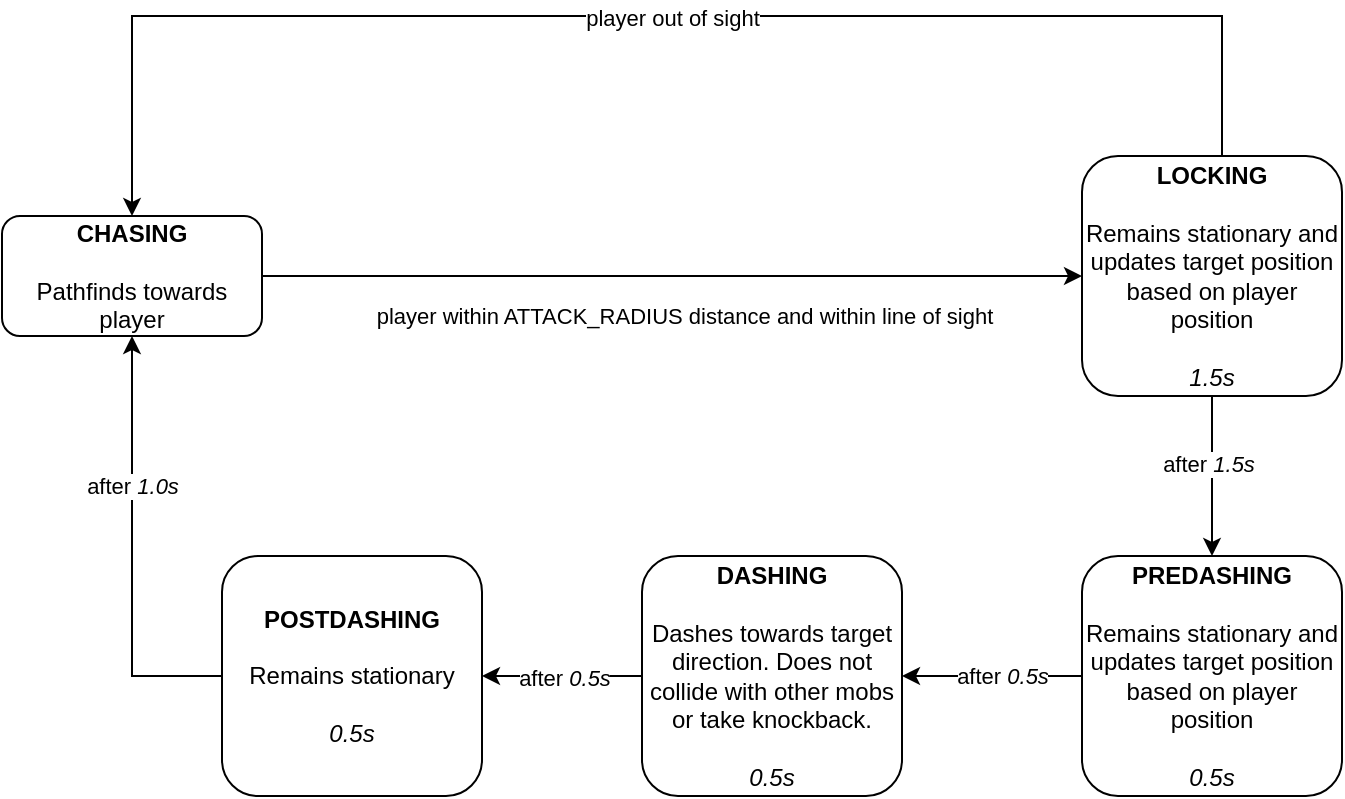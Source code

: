 <mxfile version="21.6.2" type="device">
  <diagram id="C5RBs43oDa-KdzZeNtuy" name="Page-1">
    <mxGraphModel dx="860" dy="889" grid="1" gridSize="10" guides="1" tooltips="1" connect="1" arrows="1" fold="1" page="1" pageScale="1" pageWidth="827" pageHeight="1169" math="0" shadow="0">
      <root>
        <mxCell id="WIyWlLk6GJQsqaUBKTNV-0" />
        <mxCell id="WIyWlLk6GJQsqaUBKTNV-1" parent="WIyWlLk6GJQsqaUBKTNV-0" />
        <mxCell id="thikcQ1s-oTCG_y3HWkw-2" value="" style="edgeStyle=orthogonalEdgeStyle;rounded=0;orthogonalLoop=1;jettySize=auto;html=1;" edge="1" parent="WIyWlLk6GJQsqaUBKTNV-1" source="thikcQ1s-oTCG_y3HWkw-0" target="thikcQ1s-oTCG_y3HWkw-1">
          <mxGeometry relative="1" as="geometry" />
        </mxCell>
        <mxCell id="thikcQ1s-oTCG_y3HWkw-3" value="player within ATTACK_RADIUS distance and within line of sight" style="edgeLabel;html=1;align=center;verticalAlign=middle;resizable=0;points=[];" vertex="1" connectable="0" parent="thikcQ1s-oTCG_y3HWkw-2">
          <mxGeometry x="-0.152" y="4" relative="1" as="geometry">
            <mxPoint x="37" y="24" as="offset" />
          </mxGeometry>
        </mxCell>
        <mxCell id="thikcQ1s-oTCG_y3HWkw-0" value="&lt;b&gt;CHASING&lt;/b&gt;&lt;br&gt;&lt;br&gt;Pathfinds towards player" style="rounded=1;whiteSpace=wrap;html=1;fontSize=12;glass=0;strokeWidth=1;shadow=0;" vertex="1" parent="WIyWlLk6GJQsqaUBKTNV-1">
          <mxGeometry x="906" y="190" width="130" height="60" as="geometry" />
        </mxCell>
        <mxCell id="thikcQ1s-oTCG_y3HWkw-4" style="edgeStyle=orthogonalEdgeStyle;rounded=0;orthogonalLoop=1;jettySize=auto;html=1;" edge="1" parent="WIyWlLk6GJQsqaUBKTNV-1" source="thikcQ1s-oTCG_y3HWkw-1">
          <mxGeometry relative="1" as="geometry">
            <mxPoint x="971" y="190" as="targetPoint" />
            <Array as="points">
              <mxPoint x="1516" y="90" />
              <mxPoint x="971" y="90" />
            </Array>
          </mxGeometry>
        </mxCell>
        <mxCell id="thikcQ1s-oTCG_y3HWkw-5" value="player out of sight" style="edgeLabel;html=1;align=center;verticalAlign=middle;resizable=0;points=[];" vertex="1" connectable="0" parent="thikcQ1s-oTCG_y3HWkw-4">
          <mxGeometry x="-0.034" y="1" relative="1" as="geometry">
            <mxPoint as="offset" />
          </mxGeometry>
        </mxCell>
        <mxCell id="thikcQ1s-oTCG_y3HWkw-8" value="" style="edgeStyle=orthogonalEdgeStyle;rounded=0;orthogonalLoop=1;jettySize=auto;html=1;" edge="1" parent="WIyWlLk6GJQsqaUBKTNV-1" source="thikcQ1s-oTCG_y3HWkw-1" target="thikcQ1s-oTCG_y3HWkw-7">
          <mxGeometry relative="1" as="geometry" />
        </mxCell>
        <mxCell id="thikcQ1s-oTCG_y3HWkw-13" value="after &lt;i&gt;1.5s&lt;/i&gt;" style="edgeLabel;html=1;align=center;verticalAlign=middle;resizable=0;points=[];" vertex="1" connectable="0" parent="thikcQ1s-oTCG_y3HWkw-8">
          <mxGeometry x="-0.164" y="-2" relative="1" as="geometry">
            <mxPoint as="offset" />
          </mxGeometry>
        </mxCell>
        <mxCell id="thikcQ1s-oTCG_y3HWkw-1" value="&lt;b&gt;LOCKING&lt;/b&gt;&lt;br&gt;&lt;br&gt;Remains stationary and updates target position based on player position&lt;br&gt;&lt;br&gt;&lt;i&gt;1.5s&lt;/i&gt;" style="rounded=1;whiteSpace=wrap;html=1;fontSize=12;glass=0;strokeWidth=1;shadow=0;" vertex="1" parent="WIyWlLk6GJQsqaUBKTNV-1">
          <mxGeometry x="1446" y="160" width="130" height="120" as="geometry" />
        </mxCell>
        <mxCell id="thikcQ1s-oTCG_y3HWkw-10" value="" style="edgeStyle=orthogonalEdgeStyle;rounded=0;orthogonalLoop=1;jettySize=auto;html=1;" edge="1" parent="WIyWlLk6GJQsqaUBKTNV-1" source="thikcQ1s-oTCG_y3HWkw-7" target="thikcQ1s-oTCG_y3HWkw-9">
          <mxGeometry relative="1" as="geometry" />
        </mxCell>
        <mxCell id="thikcQ1s-oTCG_y3HWkw-14" value="after &lt;i&gt;0.5s&lt;/i&gt;" style="edgeLabel;html=1;align=center;verticalAlign=middle;resizable=0;points=[];" vertex="1" connectable="0" parent="thikcQ1s-oTCG_y3HWkw-10">
          <mxGeometry x="-0.258" relative="1" as="geometry">
            <mxPoint x="-7" as="offset" />
          </mxGeometry>
        </mxCell>
        <mxCell id="thikcQ1s-oTCG_y3HWkw-7" value="&lt;b&gt;PREDASHING&lt;/b&gt;&lt;br&gt;&lt;br&gt;Remains stationary and updates target position based on player position&lt;br&gt;&lt;br&gt;&lt;i&gt;0.5s&lt;/i&gt;" style="rounded=1;whiteSpace=wrap;html=1;fontSize=12;glass=0;strokeWidth=1;shadow=0;" vertex="1" parent="WIyWlLk6GJQsqaUBKTNV-1">
          <mxGeometry x="1446" y="360" width="130" height="120" as="geometry" />
        </mxCell>
        <mxCell id="thikcQ1s-oTCG_y3HWkw-12" value="" style="edgeStyle=orthogonalEdgeStyle;rounded=0;orthogonalLoop=1;jettySize=auto;html=1;" edge="1" parent="WIyWlLk6GJQsqaUBKTNV-1" source="thikcQ1s-oTCG_y3HWkw-9" target="thikcQ1s-oTCG_y3HWkw-11">
          <mxGeometry relative="1" as="geometry" />
        </mxCell>
        <mxCell id="thikcQ1s-oTCG_y3HWkw-17" value="after &lt;i&gt;0.5s&lt;/i&gt;" style="edgeLabel;html=1;align=center;verticalAlign=middle;resizable=0;points=[];" vertex="1" connectable="0" parent="thikcQ1s-oTCG_y3HWkw-12">
          <mxGeometry x="-0.163" y="1" relative="1" as="geometry">
            <mxPoint x="-6" as="offset" />
          </mxGeometry>
        </mxCell>
        <mxCell id="thikcQ1s-oTCG_y3HWkw-9" value="&lt;b&gt;DASHING&lt;/b&gt;&lt;br&gt;&lt;br&gt;Dashes towards target direction. Does not collide with other mobs or take knockback.&lt;br&gt;&lt;br&gt;&lt;i&gt;0.5s&lt;/i&gt;" style="rounded=1;whiteSpace=wrap;html=1;fontSize=12;glass=0;strokeWidth=1;shadow=0;" vertex="1" parent="WIyWlLk6GJQsqaUBKTNV-1">
          <mxGeometry x="1226" y="360" width="130" height="120" as="geometry" />
        </mxCell>
        <mxCell id="thikcQ1s-oTCG_y3HWkw-18" style="edgeStyle=orthogonalEdgeStyle;rounded=0;orthogonalLoop=1;jettySize=auto;html=1;" edge="1" parent="WIyWlLk6GJQsqaUBKTNV-1" source="thikcQ1s-oTCG_y3HWkw-11" target="thikcQ1s-oTCG_y3HWkw-0">
          <mxGeometry relative="1" as="geometry">
            <Array as="points">
              <mxPoint x="971" y="420" />
            </Array>
          </mxGeometry>
        </mxCell>
        <mxCell id="thikcQ1s-oTCG_y3HWkw-19" value="after &lt;i&gt;1.0s&lt;/i&gt;" style="edgeLabel;html=1;align=center;verticalAlign=middle;resizable=0;points=[];" vertex="1" connectable="0" parent="thikcQ1s-oTCG_y3HWkw-18">
          <mxGeometry x="0.301" relative="1" as="geometry">
            <mxPoint as="offset" />
          </mxGeometry>
        </mxCell>
        <mxCell id="thikcQ1s-oTCG_y3HWkw-11" value="&lt;b&gt;POSTDASHING&lt;/b&gt;&lt;br&gt;&lt;br&gt;Remains stationary&lt;br&gt;&lt;br&gt;&lt;i&gt;0.5s&lt;/i&gt;" style="rounded=1;whiteSpace=wrap;html=1;fontSize=12;glass=0;strokeWidth=1;shadow=0;" vertex="1" parent="WIyWlLk6GJQsqaUBKTNV-1">
          <mxGeometry x="1016" y="360" width="130" height="120" as="geometry" />
        </mxCell>
      </root>
    </mxGraphModel>
  </diagram>
</mxfile>
